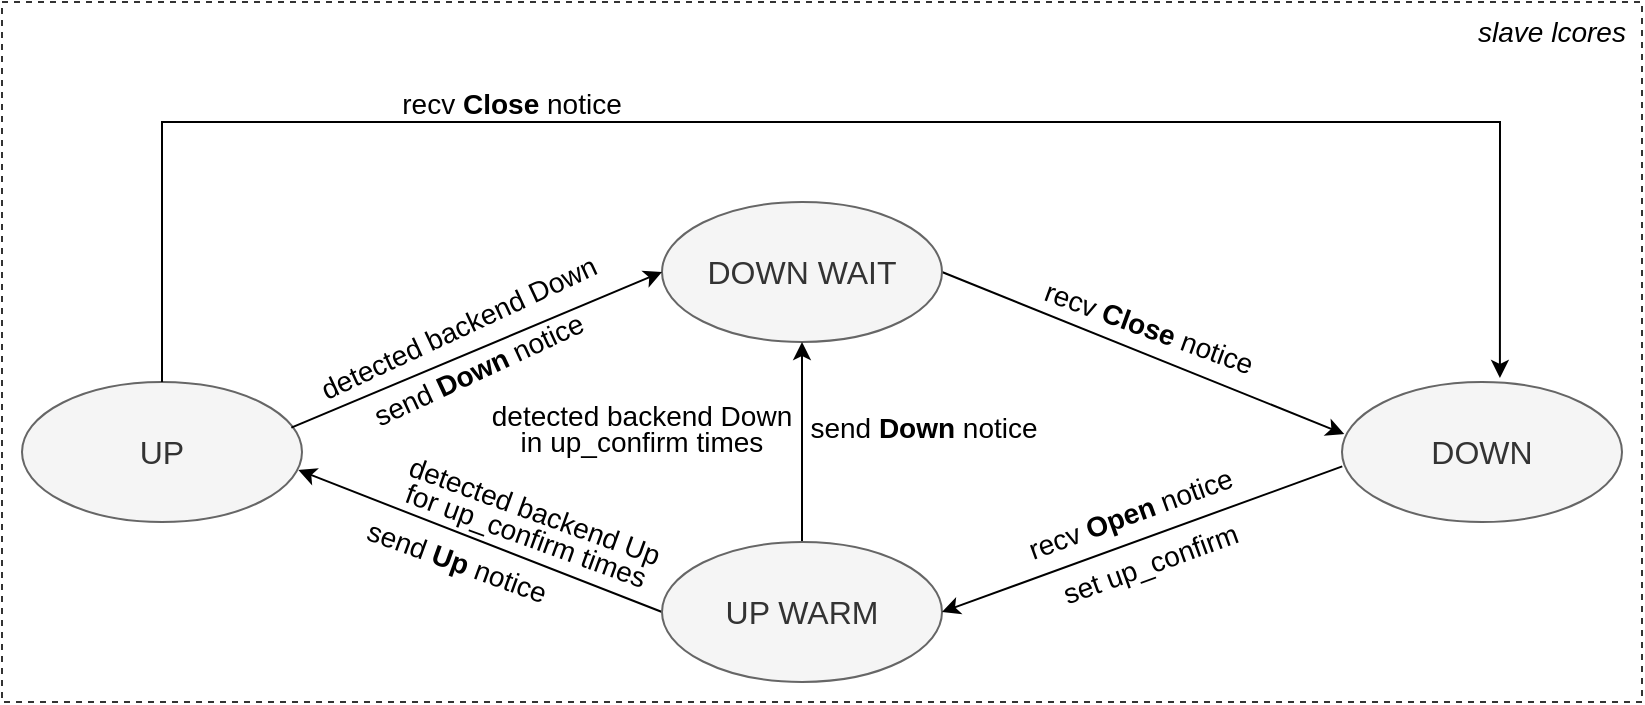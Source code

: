 <mxfile version="21.2.1" type="device" pages="2">
  <diagram id="aXDCq8IF0pjr4ly-uClR" name="slave-lcores">
    <mxGraphModel dx="1434" dy="750" grid="1" gridSize="10" guides="1" tooltips="1" connect="1" arrows="1" fold="1" page="1" pageScale="1" pageWidth="827" pageHeight="1169" math="0" shadow="0">
      <root>
        <mxCell id="0" />
        <mxCell id="1" parent="0" />
        <mxCell id="LPd5s4zaGQDYbEMEEsYd-1" value="" style="rounded=0;whiteSpace=wrap;html=1;labelBackgroundColor=#ffffff;fontSize=14;opacity=80;dashed=1;" parent="1" vertex="1">
          <mxGeometry y="40" width="820" height="350" as="geometry" />
        </mxCell>
        <mxCell id="u7fY21gVPy2K9mT1Knln-66" value="" style="group" parent="1" vertex="1" connectable="0">
          <mxGeometry x="10" y="70" width="800" height="310" as="geometry" />
        </mxCell>
        <mxCell id="u7fY21gVPy2K9mT1Knln-13" value="UP" style="ellipse;whiteSpace=wrap;html=1;fontSize=16;fillColor=#f5f5f5;fontColor=#333333;strokeColor=#666666;" parent="u7fY21gVPy2K9mT1Knln-66" vertex="1">
          <mxGeometry y="160" width="140" height="70" as="geometry" />
        </mxCell>
        <mxCell id="u7fY21gVPy2K9mT1Knln-14" value="DOWN" style="ellipse;whiteSpace=wrap;html=1;fontSize=16;fillColor=#f5f5f5;fontColor=#333333;strokeColor=#666666;" parent="u7fY21gVPy2K9mT1Knln-66" vertex="1">
          <mxGeometry x="660" y="160" width="140" height="70" as="geometry" />
        </mxCell>
        <mxCell id="u7fY21gVPy2K9mT1Knln-54" style="edgeStyle=orthogonalEdgeStyle;rounded=0;orthogonalLoop=1;jettySize=auto;html=1;entryX=0.564;entryY=-0.029;entryDx=0;entryDy=0;entryPerimeter=0;fontSize=16;" parent="u7fY21gVPy2K9mT1Knln-66" source="u7fY21gVPy2K9mT1Knln-13" target="u7fY21gVPy2K9mT1Knln-14" edge="1">
          <mxGeometry relative="1" as="geometry">
            <Array as="points">
              <mxPoint x="70" y="30" />
              <mxPoint x="739" y="30" />
            </Array>
          </mxGeometry>
        </mxCell>
        <mxCell id="u7fY21gVPy2K9mT1Knln-18" style="edgeStyle=none;rounded=0;orthogonalLoop=1;jettySize=auto;html=1;fontSize=16;exitX=1;exitY=0.5;exitDx=0;exitDy=0;entryX=0.008;entryY=0.372;entryDx=0;entryDy=0;entryPerimeter=0;" parent="u7fY21gVPy2K9mT1Knln-66" source="u7fY21gVPy2K9mT1Knln-15" target="u7fY21gVPy2K9mT1Knln-14" edge="1">
          <mxGeometry relative="1" as="geometry" />
        </mxCell>
        <mxCell id="u7fY21gVPy2K9mT1Knln-15" value="DOWN WAIT" style="ellipse;whiteSpace=wrap;html=1;fontSize=16;fillColor=#f5f5f5;fontColor=#333333;strokeColor=#666666;" parent="u7fY21gVPy2K9mT1Knln-66" vertex="1">
          <mxGeometry x="320" y="70" width="140" height="70" as="geometry" />
        </mxCell>
        <mxCell id="u7fY21gVPy2K9mT1Knln-17" style="edgeStyle=none;rounded=0;orthogonalLoop=1;jettySize=auto;html=1;entryX=0;entryY=0.5;entryDx=0;entryDy=0;fontSize=16;exitX=0.962;exitY=0.326;exitDx=0;exitDy=0;exitPerimeter=0;" parent="u7fY21gVPy2K9mT1Knln-66" source="u7fY21gVPy2K9mT1Knln-13" target="u7fY21gVPy2K9mT1Knln-15" edge="1">
          <mxGeometry relative="1" as="geometry" />
        </mxCell>
        <mxCell id="u7fY21gVPy2K9mT1Knln-20" style="edgeStyle=none;rounded=0;orthogonalLoop=1;jettySize=auto;html=1;entryX=0.987;entryY=0.629;entryDx=0;entryDy=0;fontSize=16;exitX=0;exitY=0.5;exitDx=0;exitDy=0;entryPerimeter=0;" parent="u7fY21gVPy2K9mT1Knln-66" source="u7fY21gVPy2K9mT1Knln-16" target="u7fY21gVPy2K9mT1Knln-13" edge="1">
          <mxGeometry relative="1" as="geometry" />
        </mxCell>
        <mxCell id="u7fY21gVPy2K9mT1Knln-22" style="edgeStyle=none;rounded=0;orthogonalLoop=1;jettySize=auto;html=1;entryX=0.5;entryY=1;entryDx=0;entryDy=0;fontSize=16;" parent="u7fY21gVPy2K9mT1Knln-66" source="u7fY21gVPy2K9mT1Knln-16" target="u7fY21gVPy2K9mT1Knln-15" edge="1">
          <mxGeometry relative="1" as="geometry" />
        </mxCell>
        <mxCell id="u7fY21gVPy2K9mT1Knln-16" value="UP WARM" style="ellipse;whiteSpace=wrap;html=1;fontSize=16;fillColor=#f5f5f5;fontColor=#333333;strokeColor=#666666;" parent="u7fY21gVPy2K9mT1Knln-66" vertex="1">
          <mxGeometry x="320" y="240" width="140" height="70" as="geometry" />
        </mxCell>
        <mxCell id="u7fY21gVPy2K9mT1Knln-19" style="edgeStyle=none;rounded=0;orthogonalLoop=1;jettySize=auto;html=1;entryX=1;entryY=0.5;entryDx=0;entryDy=0;fontSize=16;exitX=0.001;exitY=0.603;exitDx=0;exitDy=0;exitPerimeter=0;" parent="u7fY21gVPy2K9mT1Knln-66" source="u7fY21gVPy2K9mT1Knln-14" target="u7fY21gVPy2K9mT1Knln-16" edge="1">
          <mxGeometry relative="1" as="geometry" />
        </mxCell>
        <mxCell id="u7fY21gVPy2K9mT1Knln-23" value="&lt;font style=&quot;font-size: 14px;&quot;&gt;send &lt;b&gt;Down &lt;/b&gt;notice&lt;/font&gt;" style="text;html=1;strokeColor=none;fillColor=none;align=center;verticalAlign=middle;whiteSpace=wrap;rounded=0;fontSize=16;rotation=-25;" parent="u7fY21gVPy2K9mT1Knln-66" vertex="1">
          <mxGeometry x="144" y="133" width="167.71" height="40" as="geometry" />
        </mxCell>
        <mxCell id="u7fY21gVPy2K9mT1Knln-24" value="&lt;font style=&quot;font-size: 14px;&quot;&gt;recv &lt;b&gt;Open&amp;nbsp;&lt;/b&gt;notice&lt;/font&gt;" style="text;html=1;strokeColor=none;fillColor=none;align=center;verticalAlign=middle;whiteSpace=wrap;rounded=0;fontSize=16;rotation=-20;" parent="u7fY21gVPy2K9mT1Knln-66" vertex="1">
          <mxGeometry x="470" y="205" width="167.71" height="40" as="geometry" />
        </mxCell>
        <mxCell id="u7fY21gVPy2K9mT1Knln-25" value="&lt;font style=&quot;font-size: 14px;&quot;&gt;recv &lt;b&gt;Close&lt;/b&gt; notice&lt;/font&gt;" style="text;html=1;strokeColor=none;fillColor=none;align=center;verticalAlign=middle;whiteSpace=wrap;rounded=0;fontSize=16;rotation=20;" parent="u7fY21gVPy2K9mT1Knln-66" vertex="1">
          <mxGeometry x="480" y="112" width="167.71" height="40" as="geometry" />
        </mxCell>
        <mxCell id="u7fY21gVPy2K9mT1Knln-26" value="&lt;font style=&quot;font-size: 14px;&quot;&gt;set up_confirm&lt;/font&gt;" style="text;html=1;strokeColor=none;fillColor=none;align=center;verticalAlign=middle;whiteSpace=wrap;rounded=0;fontSize=16;rotation=-20;" parent="u7fY21gVPy2K9mT1Knln-66" vertex="1">
          <mxGeometry x="480" y="230" width="167.71" height="40" as="geometry" />
        </mxCell>
        <mxCell id="u7fY21gVPy2K9mT1Knln-27" value="&lt;p style=&quot;line-height: 80%;&quot;&gt;&lt;font style=&quot;font-size: 14px;&quot;&gt;detected backend Up for&amp;nbsp;up_confirm times&lt;/font&gt;&lt;/p&gt;" style="text;html=1;strokeColor=none;fillColor=none;align=center;verticalAlign=middle;whiteSpace=wrap;rounded=0;fontSize=16;rotation=20;" parent="u7fY21gVPy2K9mT1Knln-66" vertex="1">
          <mxGeometry x="179.58" y="210" width="148.56" height="40" as="geometry" />
        </mxCell>
        <mxCell id="u7fY21gVPy2K9mT1Knln-28" value="&lt;p style=&quot;line-height: 80%;&quot;&gt;&lt;font style=&quot;font-size: 14px;&quot;&gt;detected backend Down in up_confirm times&lt;/font&gt;&lt;/p&gt;" style="text;html=1;strokeColor=none;fillColor=none;align=center;verticalAlign=middle;whiteSpace=wrap;rounded=0;fontSize=16;rotation=0;" parent="u7fY21gVPy2K9mT1Knln-66" vertex="1">
          <mxGeometry x="230" y="163" width="160" height="40" as="geometry" />
        </mxCell>
        <mxCell id="u7fY21gVPy2K9mT1Knln-47" value="&lt;font style=&quot;font-size: 14px;&quot;&gt;send&amp;nbsp;&lt;b&gt;Up&lt;/b&gt;&amp;nbsp;notice&lt;/font&gt;" style="text;html=1;strokeColor=none;fillColor=none;align=center;verticalAlign=middle;whiteSpace=wrap;rounded=0;fontSize=16;rotation=20;" parent="u7fY21gVPy2K9mT1Knln-66" vertex="1">
          <mxGeometry x="134" y="229" width="167.71" height="40" as="geometry" />
        </mxCell>
        <mxCell id="u7fY21gVPy2K9mT1Knln-48" value="&lt;p style=&quot;line-height: 80%;&quot;&gt;&lt;font style=&quot;font-size: 14px;&quot;&gt;send&amp;nbsp;&lt;b&gt;Down&lt;/b&gt; notice&lt;/font&gt;&lt;/p&gt;" style="text;html=1;strokeColor=none;fillColor=none;align=center;verticalAlign=middle;whiteSpace=wrap;rounded=0;fontSize=16;rotation=0;" parent="u7fY21gVPy2K9mT1Knln-66" vertex="1">
          <mxGeometry x="391" y="163" width="120" height="40" as="geometry" />
        </mxCell>
        <mxCell id="u7fY21gVPy2K9mT1Knln-55" value="&lt;font style=&quot;font-size: 14px;&quot;&gt;recv &lt;b&gt;Close&lt;/b&gt; notice&lt;/font&gt;" style="text;html=1;strokeColor=none;fillColor=none;align=center;verticalAlign=middle;whiteSpace=wrap;rounded=0;fontSize=16;rotation=0;" parent="u7fY21gVPy2K9mT1Knln-66" vertex="1">
          <mxGeometry x="160.58" width="167.71" height="40" as="geometry" />
        </mxCell>
        <mxCell id="u7fY21gVPy2K9mT1Knln-61" value="&lt;span style=&quot;font-size: 14px;&quot;&gt;detected backend Down&lt;/span&gt;" style="text;html=1;strokeColor=none;fillColor=none;align=center;verticalAlign=middle;whiteSpace=wrap;rounded=0;fontSize=16;rotation=-25;" parent="u7fY21gVPy2K9mT1Knln-66" vertex="1">
          <mxGeometry x="134" y="112" width="167.71" height="40" as="geometry" />
        </mxCell>
        <mxCell id="LPd5s4zaGQDYbEMEEsYd-3" value="&lt;i&gt;slave lcores&lt;/i&gt;" style="text;html=1;strokeColor=none;fillColor=none;align=center;verticalAlign=middle;whiteSpace=wrap;rounded=0;dashed=1;labelBackgroundColor=#ffffff;fontSize=14;opacity=80;" parent="1" vertex="1">
          <mxGeometry x="730" y="40" width="90" height="30" as="geometry" />
        </mxCell>
      </root>
    </mxGraphModel>
  </diagram>
  <diagram id="MDk1rFKJ7VBd3bN4LGpT" name="master lcore">
    <mxGraphModel dx="1434" dy="750" grid="1" gridSize="10" guides="1" tooltips="1" connect="1" arrows="1" fold="1" page="1" pageScale="1" pageWidth="827" pageHeight="1169" math="0" shadow="0">
      <root>
        <mxCell id="0" />
        <mxCell id="1" parent="0" />
        <mxCell id="MqE0hJbe8LT9KkjSFQox-1" value="" style="rounded=0;whiteSpace=wrap;html=1;labelBackgroundColor=#ffffff;fontSize=14;opacity=80;dashed=1;" parent="1" vertex="1">
          <mxGeometry x="1" y="420" width="826" height="330" as="geometry" />
        </mxCell>
        <mxCell id="AabqXgcUoIp3bQzx9pH8-1" value="&lt;i&gt;master lcore&lt;/i&gt;" style="text;html=1;strokeColor=none;fillColor=none;align=center;verticalAlign=middle;whiteSpace=wrap;rounded=0;dashed=1;labelBackgroundColor=#ffffff;fontSize=14;opacity=80;" parent="1" vertex="1">
          <mxGeometry x="737" y="420" width="90" height="30" as="geometry" />
        </mxCell>
        <mxCell id="7ZxSvt50Tb6oHtnfyrkd-1" value="" style="group" vertex="1" connectable="0" parent="1">
          <mxGeometry x="14" y="440" width="800" height="290.734" as="geometry" />
        </mxCell>
        <mxCell id="fGtQsCt3YAkhuSEILBn4-2" value="UP" style="ellipse;whiteSpace=wrap;html=1;fontSize=16;fillColor=#f5f5f5;fontColor=#333333;strokeColor=#666666;" parent="7ZxSvt50Tb6oHtnfyrkd-1" vertex="1">
          <mxGeometry y="140" width="140" height="70" as="geometry" />
        </mxCell>
        <mxCell id="fGtQsCt3YAkhuSEILBn4-3" value="DOWN" style="ellipse;whiteSpace=wrap;html=1;fontSize=16;fillColor=#f5f5f5;fontColor=#333333;strokeColor=#666666;" parent="7ZxSvt50Tb6oHtnfyrkd-1" vertex="1">
          <mxGeometry x="660" y="140" width="140" height="70" as="geometry" />
        </mxCell>
        <mxCell id="fGtQsCt3YAkhuSEILBn4-4" style="edgeStyle=none;rounded=0;orthogonalLoop=1;jettySize=auto;html=1;fontSize=16;exitX=1;exitY=0.5;exitDx=0;exitDy=0;entryX=0.008;entryY=0.372;entryDx=0;entryDy=0;entryPerimeter=0;" parent="7ZxSvt50Tb6oHtnfyrkd-1" source="fGtQsCt3YAkhuSEILBn4-6" target="fGtQsCt3YAkhuSEILBn4-3" edge="1">
          <mxGeometry relative="1" as="geometry" />
        </mxCell>
        <mxCell id="fGtQsCt3YAkhuSEILBn4-5" style="edgeStyle=orthogonalEdgeStyle;rounded=0;orthogonalLoop=1;jettySize=auto;html=1;entryX=0.5;entryY=0;entryDx=0;entryDy=0;fontSize=14;" parent="7ZxSvt50Tb6oHtnfyrkd-1" source="fGtQsCt3YAkhuSEILBn4-6" target="fGtQsCt3YAkhuSEILBn4-2" edge="1">
          <mxGeometry relative="1" as="geometry">
            <Array as="points">
              <mxPoint x="390" y="30" />
              <mxPoint x="70" y="30" />
            </Array>
          </mxGeometry>
        </mxCell>
        <mxCell id="fGtQsCt3YAkhuSEILBn4-6" value="DOWN WAIT" style="ellipse;whiteSpace=wrap;html=1;fontSize=16;fillColor=#f5f5f5;fontColor=#333333;strokeColor=#666666;" parent="7ZxSvt50Tb6oHtnfyrkd-1" vertex="1">
          <mxGeometry x="320" y="50" width="140" height="70" as="geometry" />
        </mxCell>
        <mxCell id="fGtQsCt3YAkhuSEILBn4-7" style="edgeStyle=none;rounded=0;orthogonalLoop=1;jettySize=auto;html=1;entryX=0;entryY=0.5;entryDx=0;entryDy=0;fontSize=16;exitX=0.962;exitY=0.326;exitDx=0;exitDy=0;exitPerimeter=0;" parent="7ZxSvt50Tb6oHtnfyrkd-1" source="fGtQsCt3YAkhuSEILBn4-2" target="fGtQsCt3YAkhuSEILBn4-6" edge="1">
          <mxGeometry relative="1" as="geometry" />
        </mxCell>
        <mxCell id="fGtQsCt3YAkhuSEILBn4-8" style="edgeStyle=none;rounded=0;orthogonalLoop=1;jettySize=auto;html=1;entryX=0.987;entryY=0.629;entryDx=0;entryDy=0;fontSize=16;exitX=0;exitY=0.5;exitDx=0;exitDy=0;entryPerimeter=0;" parent="7ZxSvt50Tb6oHtnfyrkd-1" source="fGtQsCt3YAkhuSEILBn4-10" target="fGtQsCt3YAkhuSEILBn4-2" edge="1">
          <mxGeometry relative="1" as="geometry" />
        </mxCell>
        <mxCell id="fGtQsCt3YAkhuSEILBn4-9" style="edgeStyle=none;rounded=0;orthogonalLoop=1;jettySize=auto;html=1;entryX=0.5;entryY=1;entryDx=0;entryDy=0;fontSize=16;" parent="7ZxSvt50Tb6oHtnfyrkd-1" source="fGtQsCt3YAkhuSEILBn4-10" target="fGtQsCt3YAkhuSEILBn4-6" edge="1">
          <mxGeometry relative="1" as="geometry" />
        </mxCell>
        <mxCell id="fGtQsCt3YAkhuSEILBn4-10" value="UP WARM" style="ellipse;whiteSpace=wrap;html=1;fontSize=16;fillColor=#f5f5f5;fontColor=#333333;strokeColor=#666666;" parent="7ZxSvt50Tb6oHtnfyrkd-1" vertex="1">
          <mxGeometry x="320" y="220" width="140" height="70" as="geometry" />
        </mxCell>
        <mxCell id="fGtQsCt3YAkhuSEILBn4-11" style="edgeStyle=none;rounded=0;orthogonalLoop=1;jettySize=auto;html=1;entryX=1;entryY=0.5;entryDx=0;entryDy=0;fontSize=16;exitX=0.001;exitY=0.603;exitDx=0;exitDy=0;exitPerimeter=0;" parent="7ZxSvt50Tb6oHtnfyrkd-1" source="fGtQsCt3YAkhuSEILBn4-3" target="fGtQsCt3YAkhuSEILBn4-10" edge="1">
          <mxGeometry relative="1" as="geometry" />
        </mxCell>
        <mxCell id="fGtQsCt3YAkhuSEILBn4-12" value="&lt;p style=&quot;line-height: 80%; font-size: 14px;&quot;&gt;recv&amp;nbsp;&lt;b&gt;Down &lt;/b&gt;notice&lt;/p&gt;" style="text;html=1;strokeColor=none;fillColor=none;align=center;verticalAlign=middle;whiteSpace=wrap;rounded=0;fontSize=16;rotation=-25;" parent="7ZxSvt50Tb6oHtnfyrkd-1" vertex="1">
          <mxGeometry x="134.14" y="97" width="167.71" height="40" as="geometry" />
        </mxCell>
        <mxCell id="fGtQsCt3YAkhuSEILBn4-13" value="&lt;font style=&quot;font-size: 14px;&quot;&gt;send&amp;nbsp;&lt;b&gt;Open&amp;nbsp;&lt;/b&gt;notice&lt;/font&gt;" style="text;html=1;strokeColor=none;fillColor=none;align=center;verticalAlign=middle;whiteSpace=wrap;rounded=0;fontSize=16;rotation=-20;" parent="7ZxSvt50Tb6oHtnfyrkd-1" vertex="1">
          <mxGeometry x="476" y="212" width="167.71" height="40" as="geometry" />
        </mxCell>
        <mxCell id="fGtQsCt3YAkhuSEILBn4-14" value="&lt;p style=&quot;line-height: 80%; font-size: 14px;&quot;&gt;&lt;font style=&quot;font-size: 14px;&quot;&gt;recv enough &lt;b&gt;Down &lt;/b&gt;notices before Down-Wait timer expired&lt;/font&gt;&lt;/p&gt;" style="text;html=1;strokeColor=none;fillColor=none;align=center;verticalAlign=middle;whiteSpace=wrap;rounded=0;fontSize=16;rotation=20;opacity=80;" parent="7ZxSvt50Tb6oHtnfyrkd-1" vertex="1">
          <mxGeometry x="463" y="89" width="210" height="40" as="geometry" />
        </mxCell>
        <mxCell id="fGtQsCt3YAkhuSEILBn4-15" value="&lt;font style=&quot;font-size: 14px;&quot;&gt;inhibition timer expired&lt;/font&gt;" style="text;html=1;strokeColor=none;fillColor=none;align=center;verticalAlign=middle;whiteSpace=wrap;rounded=0;fontSize=16;rotation=-20;" parent="7ZxSvt50Tb6oHtnfyrkd-1" vertex="1">
          <mxGeometry x="466" y="190" width="167.71" height="40" as="geometry" />
        </mxCell>
        <mxCell id="fGtQsCt3YAkhuSEILBn4-16" value="&lt;p style=&quot;line-height: 80%;&quot;&gt;&lt;font style=&quot;font-size: 14px;&quot;&gt;inhibition duration reduced by half for each Up notice&lt;/font&gt;&lt;/p&gt;" style="text;html=1;strokeColor=none;fillColor=none;align=center;verticalAlign=middle;whiteSpace=wrap;rounded=0;fontSize=16;rotation=20;" parent="7ZxSvt50Tb6oHtnfyrkd-1" vertex="1">
          <mxGeometry x="142.85" y="221.5" width="178" height="40" as="geometry" />
        </mxCell>
        <mxCell id="fGtQsCt3YAkhuSEILBn4-17" value="&lt;font style=&quot;font-size: 14px;&quot;&gt;start&amp;nbsp; Down-Wait timer&lt;/font&gt;" style="text;html=1;strokeColor=none;fillColor=none;align=center;verticalAlign=middle;whiteSpace=wrap;rounded=0;fontSize=16;rotation=-25;" parent="7ZxSvt50Tb6oHtnfyrkd-1" vertex="1">
          <mxGeometry x="148" y="114" width="167.71" height="40" as="geometry" />
        </mxCell>
        <mxCell id="fGtQsCt3YAkhuSEILBn4-18" value="&lt;p style=&quot;line-height: 80%; font-size: 14px;&quot;&gt;&lt;font style=&quot;font-size: 14px;&quot;&gt;send &lt;b&gt;Close&lt;/b&gt;&amp;nbsp;notice,&amp;nbsp; &amp;nbsp; &amp;nbsp; &amp;nbsp; &amp;nbsp;start inhibition timer,&lt;br&gt;double inhibition duration&lt;/font&gt;&lt;/p&gt;" style="text;html=1;strokeColor=none;fillColor=none;align=center;verticalAlign=middle;whiteSpace=wrap;rounded=0;fontSize=16;rotation=20;" parent="7ZxSvt50Tb6oHtnfyrkd-1" vertex="1">
          <mxGeometry x="444.71" y="119" width="180" height="40" as="geometry" />
        </mxCell>
        <mxCell id="fGtQsCt3YAkhuSEILBn4-19" value="&lt;font style=&quot;font-size: 14px;&quot;&gt;recv &lt;b&gt;Up&lt;/b&gt; notice&lt;/font&gt;" style="text;html=1;strokeColor=none;fillColor=none;align=center;verticalAlign=middle;whiteSpace=wrap;rounded=0;fontSize=16;rotation=20;" parent="7ZxSvt50Tb6oHtnfyrkd-1" vertex="1">
          <mxGeometry x="156.58" y="190" width="167.71" height="40" as="geometry" />
        </mxCell>
        <mxCell id="fGtQsCt3YAkhuSEILBn4-20" value="&lt;p style=&quot;line-height: 80%;&quot;&gt;&lt;font style=&quot;font-size: 14px;&quot;&gt;start&amp;nbsp; Down-Wait timer&lt;/font&gt;&lt;/p&gt;" style="text;html=1;strokeColor=none;fillColor=none;align=center;verticalAlign=middle;whiteSpace=wrap;rounded=0;fontSize=16;rotation=0;" parent="7ZxSvt50Tb6oHtnfyrkd-1" vertex="1">
          <mxGeometry x="389.07" y="154" width="86.93" height="40" as="geometry" />
        </mxCell>
        <mxCell id="fGtQsCt3YAkhuSEILBn4-21" value="&lt;p style=&quot;line-height: 80%; font-size: 14px;&quot;&gt;&lt;font style=&quot;font-size: 14px;&quot;&gt;recv &lt;b&gt;Down&lt;/b&gt; notice&lt;/font&gt;&lt;/p&gt;" style="text;html=1;strokeColor=none;fillColor=none;align=center;verticalAlign=middle;whiteSpace=wrap;rounded=0;fontSize=16;rotation=0;" parent="7ZxSvt50Tb6oHtnfyrkd-1" vertex="1">
          <mxGeometry x="312.14" y="157" width="76.93" height="40" as="geometry" />
        </mxCell>
        <mxCell id="fGtQsCt3YAkhuSEILBn4-22" value="&lt;span style=&quot;font-size: 14px;&quot;&gt;Down-Wait timer expired&lt;/span&gt;" style="text;html=1;strokeColor=none;fillColor=none;align=center;verticalAlign=middle;whiteSpace=wrap;rounded=0;fontSize=16;rotation=0;" parent="7ZxSvt50Tb6oHtnfyrkd-1" vertex="1">
          <mxGeometry x="126" width="167.71" height="40" as="geometry" />
        </mxCell>
      </root>
    </mxGraphModel>
  </diagram>
</mxfile>
